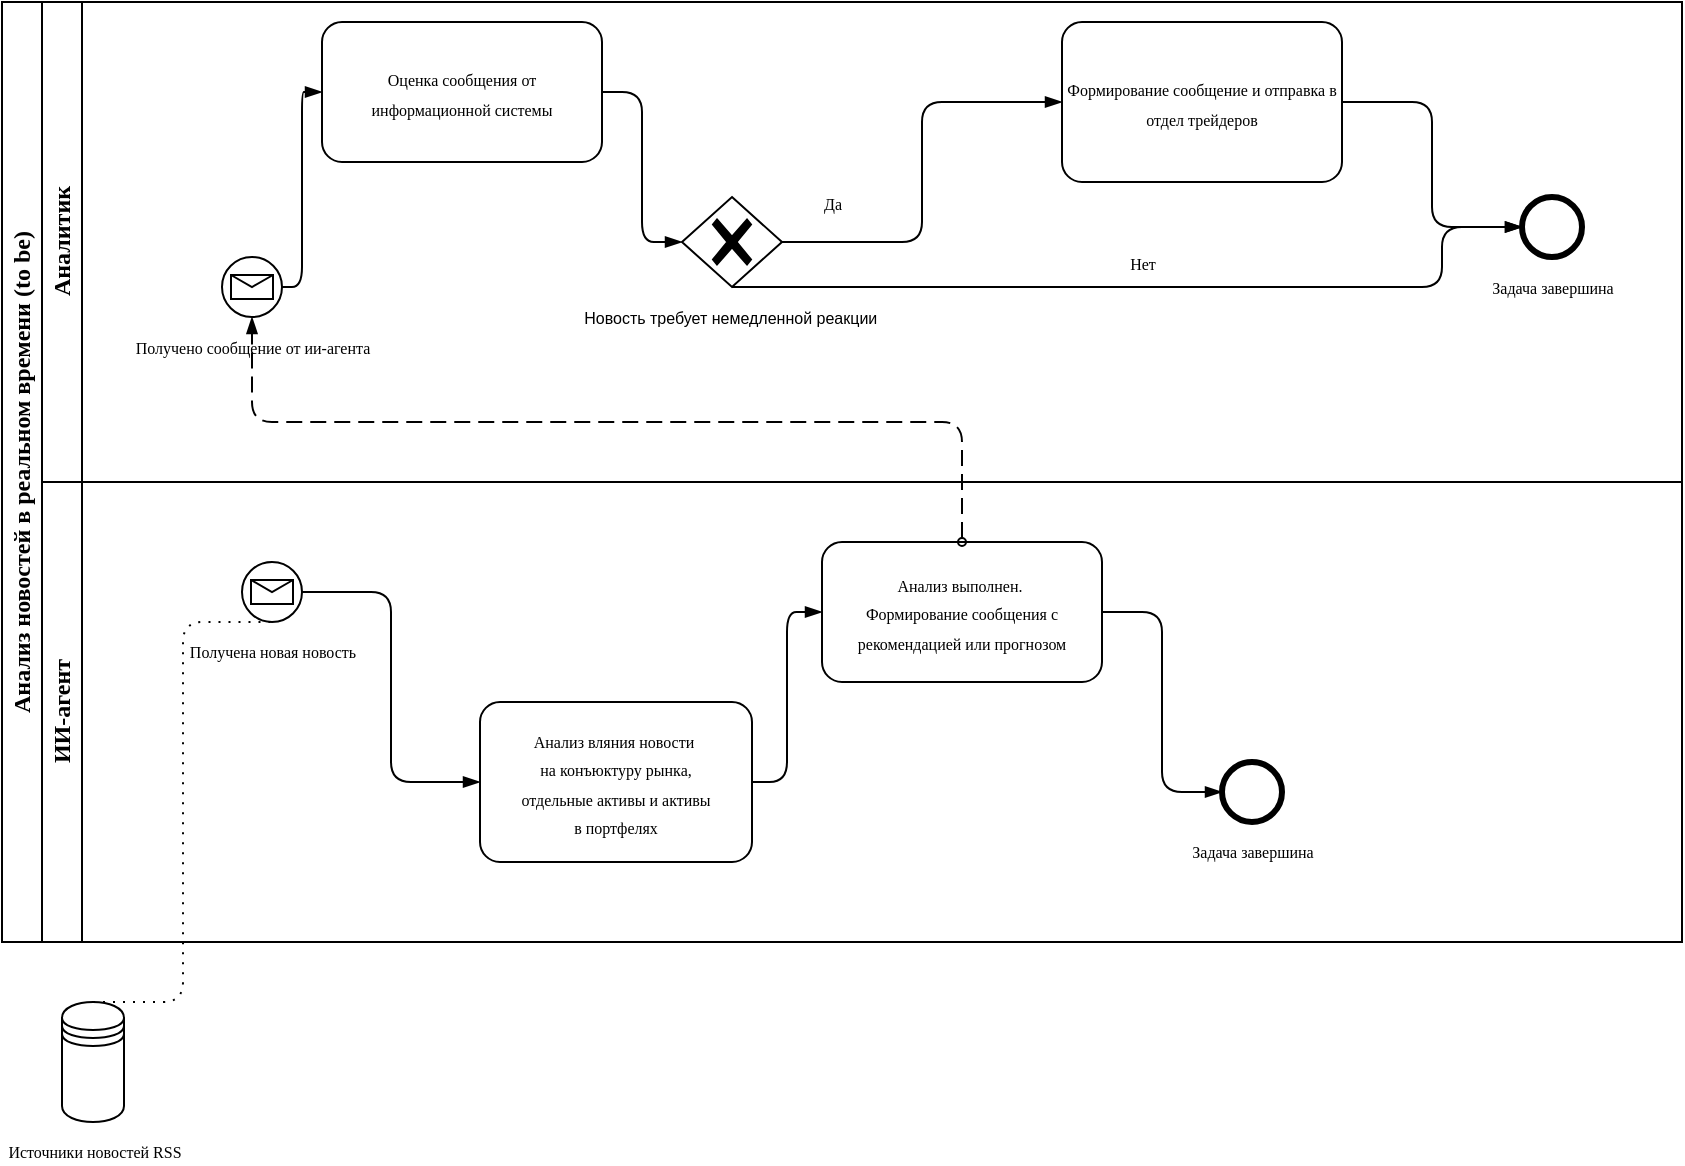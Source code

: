 <mxfile>
    <diagram id="t35zvyUdN_U0zVuT8ImV" name="Page-1">
        <mxGraphModel dx="1160" dy="511" grid="1" gridSize="10" guides="1" tooltips="1" connect="1" arrows="1" fold="1" page="1" pageScale="1" pageWidth="850" pageHeight="1100" math="0" shadow="0">
            <root>
                <mxCell id="0"/>
                <mxCell id="1" parent="0"/>
                <mxCell id="11" value="&lt;font face=&quot;Lucida Console&quot;&gt;Анализ новостей в реальном времени (to be)&lt;/font&gt;" style="swimlane;html=1;childLayout=stackLayout;resizeParent=1;resizeParentMax=0;horizontal=0;startSize=20;horizontalStack=0;whiteSpace=wrap;" parent="1" vertex="1">
                    <mxGeometry x="50" y="50" width="840" height="470" as="geometry"/>
                </mxCell>
                <mxCell id="12" value="&lt;font face=&quot;Lucida Console&quot;&gt;Аналитик&lt;/font&gt;" style="swimlane;html=1;startSize=20;horizontal=0;" parent="11" vertex="1">
                    <mxGeometry x="20" width="820" height="240" as="geometry"/>
                </mxCell>
                <mxCell id="35" value="&lt;font style=&quot;font-size: 8px;&quot; face=&quot;Lucida Console&quot;&gt;Получено сообщение от ии-агента&lt;/font&gt;" style="points=[[0.145,0.145,0],[0.5,0,0],[0.855,0.145,0],[1,0.5,0],[0.855,0.855,0],[0.5,1,0],[0.145,0.855,0],[0,0.5,0]];shape=mxgraph.bpmn.event;html=1;verticalLabelPosition=bottom;labelBackgroundColor=#ffffff;verticalAlign=top;align=center;perimeter=ellipsePerimeter;outlineConnect=0;aspect=fixed;outline=standard;symbol=message;" parent="12" vertex="1">
                    <mxGeometry x="90" y="127.5" width="30" height="30" as="geometry"/>
                </mxCell>
                <mxCell id="43" value="&lt;font style=&quot;font-size: 8px;&quot; face=&quot;Lucida Console&quot;&gt;&lt;span style=&quot;text-wrap-mode: nowrap;&quot;&gt;Оценка сообщения от&lt;/span&gt;&lt;/font&gt;&lt;div&gt;&lt;font style=&quot;font-size: 8px;&quot; face=&quot;Lucida Console&quot;&gt;&lt;span style=&quot;text-wrap-mode: nowrap;&quot;&gt;информационной системы&lt;/span&gt;&lt;/font&gt;&lt;/div&gt;" style="points=[[0.25,0,0],[0.5,0,0],[0.75,0,0],[1,0.25,0],[1,0.5,0],[1,0.75,0],[0.75,1,0],[0.5,1,0],[0.25,1,0],[0,0.75,0],[0,0.5,0],[0,0.25,0]];shape=mxgraph.bpmn.task;whiteSpace=wrap;rectStyle=rounded;size=10;html=1;container=1;expand=0;collapsible=0;taskMarker=abstract;" parent="12" vertex="1">
                    <mxGeometry x="140" y="10" width="140" height="70" as="geometry"/>
                </mxCell>
                <mxCell id="44" value="" style="edgeStyle=elbowEdgeStyle;fontSize=12;html=1;endArrow=blockThin;endFill=1;entryX=0;entryY=0.5;entryDx=0;entryDy=0;entryPerimeter=0;exitX=1;exitY=0.5;exitDx=0;exitDy=0;exitPerimeter=0;" parent="12" source="35" target="43" edge="1">
                    <mxGeometry width="160" relative="1" as="geometry">
                        <mxPoint x="40" y="100" as="sourcePoint"/>
                        <mxPoint x="200" y="100" as="targetPoint"/>
                    </mxGeometry>
                </mxCell>
                <mxCell id="46" value="" style="edgeStyle=elbowEdgeStyle;fontSize=12;html=1;endArrow=blockThin;endFill=1;entryX=0;entryY=0.5;entryDx=0;entryDy=0;entryPerimeter=0;exitX=1;exitY=0.5;exitDx=0;exitDy=0;exitPerimeter=0;" parent="12" source="43" target="47" edge="1">
                    <mxGeometry width="160" relative="1" as="geometry">
                        <mxPoint x="230" y="190" as="sourcePoint"/>
                        <mxPoint x="320" y="120" as="targetPoint"/>
                    </mxGeometry>
                </mxCell>
                <mxCell id="47" value="&lt;font style=&quot;font-size: 8px;&quot;&gt;Новость требует немедленной реакции&amp;nbsp;&lt;/font&gt;" style="points=[[0.25,0.25,0],[0.5,0,0],[0.75,0.25,0],[1,0.5,0],[0.75,0.75,0],[0.5,1,0],[0.25,0.75,0],[0,0.5,0]];shape=mxgraph.bpmn.gateway2;html=1;verticalLabelPosition=bottom;labelBackgroundColor=#ffffff;verticalAlign=top;align=center;perimeter=rhombusPerimeter;outlineConnect=0;outline=none;symbol=none;gwType=exclusive;" parent="12" vertex="1">
                    <mxGeometry x="320" y="97.5" width="50" height="45" as="geometry"/>
                </mxCell>
                <mxCell id="51" value="&lt;font style=&quot;font-size: 8px;&quot; face=&quot;Lucida Console&quot;&gt;Формирование сообщение и отправка в отдел трейдеров&lt;/font&gt;" style="points=[[0.25,0,0],[0.5,0,0],[0.75,0,0],[1,0.25,0],[1,0.5,0],[1,0.75,0],[0.75,1,0],[0.5,1,0],[0.25,1,0],[0,0.75,0],[0,0.5,0],[0,0.25,0]];shape=mxgraph.bpmn.task;whiteSpace=wrap;rectStyle=rounded;size=10;html=1;container=1;expand=0;collapsible=0;taskMarker=abstract;" parent="12" vertex="1">
                    <mxGeometry x="510" y="10" width="140" height="80" as="geometry"/>
                </mxCell>
                <mxCell id="56" value="" style="edgeStyle=elbowEdgeStyle;fontSize=12;html=1;endArrow=blockThin;endFill=1;entryX=0;entryY=0.5;entryDx=0;entryDy=0;entryPerimeter=0;exitX=1;exitY=0.5;exitDx=0;exitDy=0;exitPerimeter=0;" parent="12" source="47" target="51" edge="1">
                    <mxGeometry width="160" relative="1" as="geometry">
                        <mxPoint x="560" y="240" as="sourcePoint"/>
                        <mxPoint x="600" y="140" as="targetPoint"/>
                    </mxGeometry>
                </mxCell>
                <mxCell id="58" value="&lt;font style=&quot;font-size: 8px;&quot; face=&quot;Lucida Console&quot;&gt;Да&lt;/font&gt;" style="text;html=1;align=center;verticalAlign=middle;resizable=0;points=[];autosize=1;strokeColor=none;fillColor=none;" parent="12" vertex="1">
                    <mxGeometry x="380" y="85" width="30" height="30" as="geometry"/>
                </mxCell>
                <mxCell id="59" value="&lt;font style=&quot;font-size: 8px;&quot; face=&quot;Lucida Console&quot;&gt;Нет&lt;/font&gt;" style="text;html=1;align=center;verticalAlign=middle;resizable=0;points=[];autosize=1;strokeColor=none;fillColor=none;" parent="12" vertex="1">
                    <mxGeometry x="530" y="115" width="40" height="30" as="geometry"/>
                </mxCell>
                <mxCell id="83" value="" style="edgeStyle=elbowEdgeStyle;fontSize=12;html=1;endArrow=blockThin;endFill=1;exitX=0.5;exitY=1;exitDx=0;exitDy=0;exitPerimeter=0;entryX=0;entryY=0.5;entryDx=0;entryDy=0;entryPerimeter=0;" parent="12" source="47" target="85" edge="1">
                    <mxGeometry width="160" relative="1" as="geometry">
                        <mxPoint x="530" y="160" as="sourcePoint"/>
                        <mxPoint x="760" y="190" as="targetPoint"/>
                        <Array as="points">
                            <mxPoint x="700" y="130"/>
                        </Array>
                    </mxGeometry>
                </mxCell>
                <mxCell id="85" value="&lt;span style=&quot;color: rgb(0, 0, 0);&quot;&gt;&lt;font style=&quot;font-size: 8px;&quot; face=&quot;Lucida Console&quot;&gt;Задача завершина&lt;/font&gt;&lt;/span&gt;" style="points=[[0.145,0.145,0],[0.5,0,0],[0.855,0.145,0],[1,0.5,0],[0.855,0.855,0],[0.5,1,0],[0.145,0.855,0],[0,0.5,0]];shape=mxgraph.bpmn.event;html=1;verticalLabelPosition=bottom;labelBackgroundColor=#ffffff;verticalAlign=top;align=center;perimeter=ellipsePerimeter;outlineConnect=0;aspect=fixed;outline=end;symbol=terminate2;" parent="12" vertex="1">
                    <mxGeometry x="740" y="97.5" width="30" height="30" as="geometry"/>
                </mxCell>
                <mxCell id="86" value="" style="edgeStyle=elbowEdgeStyle;fontSize=12;html=1;endArrow=blockThin;endFill=1;exitX=1;exitY=0.5;exitDx=0;exitDy=0;exitPerimeter=0;entryX=0;entryY=0.5;entryDx=0;entryDy=0;entryPerimeter=0;" parent="12" source="51" target="85" edge="1">
                    <mxGeometry width="160" relative="1" as="geometry">
                        <mxPoint x="730" y="181" as="sourcePoint"/>
                        <mxPoint x="860" y="140" as="targetPoint"/>
                    </mxGeometry>
                </mxCell>
                <mxCell id="13" value="&lt;font face=&quot;Lucida Console&quot;&gt;ИИ-агент&lt;/font&gt;" style="swimlane;html=1;startSize=20;horizontal=0;" parent="11" vertex="1">
                    <mxGeometry x="20" y="240" width="820" height="230" as="geometry"/>
                </mxCell>
                <mxCell id="30" value="&lt;font face=&quot;Lucida Console&quot;&gt;&lt;span style=&quot;font-size: 8px;&quot;&gt;Получена новая новость&lt;/span&gt;&lt;/font&gt;" style="points=[[0.145,0.145,0],[0.5,0,0],[0.855,0.145,0],[1,0.5,0],[0.855,0.855,0],[0.5,1,0],[0.145,0.855,0],[0,0.5,0]];shape=mxgraph.bpmn.event;html=1;verticalLabelPosition=bottom;labelBackgroundColor=#ffffff;verticalAlign=top;align=center;perimeter=ellipsePerimeter;outlineConnect=0;aspect=fixed;outline=standard;symbol=message;" parent="13" vertex="1">
                    <mxGeometry x="100" y="40" width="30" height="30" as="geometry"/>
                </mxCell>
                <mxCell id="21" value="&lt;font face=&quot;Lucida Console&quot;&gt;&lt;span style=&quot;font-size: 8px; text-wrap-mode: nowrap;&quot;&gt;Анализ выполнен.&amp;nbsp;&lt;/span&gt;&lt;/font&gt;&lt;div&gt;&lt;font face=&quot;Lucida Console&quot;&gt;&lt;span style=&quot;font-size: 8px; text-wrap-mode: nowrap;&quot;&gt;Формирование сообщения с&lt;/span&gt;&lt;/font&gt;&lt;/div&gt;&lt;div&gt;&lt;font face=&quot;Lucida Console&quot;&gt;&lt;span style=&quot;font-size: 8px; text-wrap-mode: nowrap;&quot;&gt;рекомендацией или прогнозом&lt;/span&gt;&lt;/font&gt;&lt;/div&gt;" style="points=[[0.25,0,0],[0.5,0,0],[0.75,0,0],[1,0.25,0],[1,0.5,0],[1,0.75,0],[0.75,1,0],[0.5,1,0],[0.25,1,0],[0,0.75,0],[0,0.5,0],[0,0.25,0]];shape=mxgraph.bpmn.task;whiteSpace=wrap;rectStyle=rounded;size=10;html=1;container=1;expand=0;collapsible=0;taskMarker=abstract;" parent="13" vertex="1">
                    <mxGeometry x="390" y="30" width="140" height="70" as="geometry"/>
                </mxCell>
                <mxCell id="27" value="&lt;font face=&quot;Lucida Console&quot;&gt;&lt;span style=&quot;font-size: 8px; text-wrap-mode: nowrap;&quot;&gt;Анализ вляния новости&amp;nbsp;&lt;/span&gt;&lt;/font&gt;&lt;div&gt;&lt;font face=&quot;Lucida Console&quot;&gt;&lt;span style=&quot;font-size: 8px; text-wrap-mode: nowrap;&quot;&gt;на конъюктуру рынка,&lt;/span&gt;&lt;/font&gt;&lt;/div&gt;&lt;div&gt;&lt;font face=&quot;Lucida Console&quot;&gt;&lt;span style=&quot;font-size: 8px; text-wrap-mode: nowrap;&quot;&gt;отдельные активы и активы&lt;/span&gt;&lt;/font&gt;&lt;/div&gt;&lt;div&gt;&lt;font face=&quot;Lucida Console&quot;&gt;&lt;span style=&quot;font-size: 8px; text-wrap-mode: nowrap;&quot;&gt;в портфелях&lt;/span&gt;&lt;/font&gt;&lt;/div&gt;" style="points=[[0.25,0,0],[0.5,0,0],[0.75,0,0],[1,0.25,0],[1,0.5,0],[1,0.75,0],[0.75,1,0],[0.5,1,0],[0.25,1,0],[0,0.75,0],[0,0.5,0],[0,0.25,0]];shape=mxgraph.bpmn.task;whiteSpace=wrap;rectStyle=rounded;size=10;html=1;container=1;expand=0;collapsible=0;taskMarker=abstract;" parent="13" vertex="1">
                    <mxGeometry x="219" y="110" width="136" height="80" as="geometry"/>
                </mxCell>
                <mxCell id="32" value="" style="edgeStyle=elbowEdgeStyle;fontSize=12;html=1;endArrow=blockThin;endFill=1;entryX=0;entryY=0.5;entryDx=0;entryDy=0;entryPerimeter=0;" parent="13" source="30" target="27" edge="1">
                    <mxGeometry width="160" relative="1" as="geometry">
                        <mxPoint x="200" y="160" as="sourcePoint"/>
                        <mxPoint x="360" y="160" as="targetPoint"/>
                    </mxGeometry>
                </mxCell>
                <mxCell id="34" value="" style="edgeStyle=elbowEdgeStyle;fontSize=12;html=1;endArrow=blockThin;endFill=1;entryX=0;entryY=0.5;entryDx=0;entryDy=0;entryPerimeter=0;exitX=1;exitY=0.5;exitDx=0;exitDy=0;exitPerimeter=0;" parent="13" source="27" target="21" edge="1">
                    <mxGeometry width="160" relative="1" as="geometry">
                        <mxPoint x="360" y="70" as="sourcePoint"/>
                        <mxPoint x="356" y="130" as="targetPoint"/>
                    </mxGeometry>
                </mxCell>
                <mxCell id="87" value="&lt;font style=&quot;font-size: 8px;&quot; face=&quot;Lucida Console&quot;&gt;Задача завершина&lt;/font&gt;" style="points=[[0.145,0.145,0],[0.5,0,0],[0.855,0.145,0],[1,0.5,0],[0.855,0.855,0],[0.5,1,0],[0.145,0.855,0],[0,0.5,0]];shape=mxgraph.bpmn.event;html=1;verticalLabelPosition=bottom;labelBackgroundColor=#ffffff;verticalAlign=top;align=center;perimeter=ellipsePerimeter;outlineConnect=0;aspect=fixed;outline=end;symbol=terminate2;" parent="13" vertex="1">
                    <mxGeometry x="590" y="140" width="30" height="30" as="geometry"/>
                </mxCell>
                <mxCell id="89" value="" style="edgeStyle=elbowEdgeStyle;fontSize=12;html=1;endArrow=blockThin;endFill=1;entryX=0;entryY=0.5;entryDx=0;entryDy=0;entryPerimeter=0;exitX=1;exitY=0.5;exitDx=0;exitDy=0;exitPerimeter=0;" parent="13" source="21" target="87" edge="1">
                    <mxGeometry width="160" relative="1" as="geometry">
                        <mxPoint x="560" y="60" as="sourcePoint"/>
                        <mxPoint x="555" y="120" as="targetPoint"/>
                    </mxGeometry>
                </mxCell>
                <mxCell id="88" value="" style="dashed=1;dashPattern=8 4;endArrow=blockThin;endFill=1;startArrow=oval;startFill=0;endSize=6;startSize=4;html=1;exitX=0.5;exitY=0;exitDx=0;exitDy=0;exitPerimeter=0;entryX=0.5;entryY=1;entryDx=0;entryDy=0;entryPerimeter=0;" parent="11" source="21" target="35" edge="1">
                    <mxGeometry width="160" relative="1" as="geometry">
                        <mxPoint x="270" y="300" as="sourcePoint"/>
                        <mxPoint x="110" y="170" as="targetPoint"/>
                        <Array as="points">
                            <mxPoint x="480" y="210"/>
                            <mxPoint x="310" y="210"/>
                            <mxPoint x="125" y="210"/>
                        </Array>
                    </mxGeometry>
                </mxCell>
                <mxCell id="25" value="&lt;font face=&quot;Lucida Console&quot;&gt;&lt;span style=&quot;font-size: 8px;&quot;&gt;Источники новостей RSS&lt;/span&gt;&lt;/font&gt;" style="shape=datastore;html=1;labelPosition=center;verticalLabelPosition=bottom;align=center;verticalAlign=top;" parent="1" vertex="1">
                    <mxGeometry x="80" y="550" width="31" height="60" as="geometry"/>
                </mxCell>
                <mxCell id="28" value="" style="edgeStyle=elbowEdgeStyle;fontSize=12;html=1;endFill=0;startFill=0;endSize=6;startSize=6;dashed=1;dashPattern=1 4;endArrow=none;startArrow=none;entryX=0.5;entryY=1;entryDx=0;entryDy=0;entryPerimeter=0;exitX=0.5;exitY=0;exitDx=0;exitDy=0;" parent="1" source="25" target="30" edge="1">
                    <mxGeometry width="160" relative="1" as="geometry">
                        <mxPoint x="190" y="450" as="sourcePoint"/>
                        <mxPoint x="175" y="390" as="targetPoint"/>
                    </mxGeometry>
                </mxCell>
            </root>
        </mxGraphModel>
    </diagram>
</mxfile>